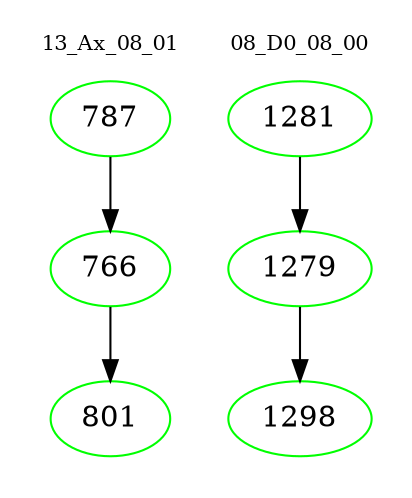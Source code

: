 digraph{
subgraph cluster_0 {
color = white
label = "13_Ax_08_01";
fontsize=10;
T0_787 [label="787", color="green"]
T0_787 -> T0_766 [color="black"]
T0_766 [label="766", color="green"]
T0_766 -> T0_801 [color="black"]
T0_801 [label="801", color="green"]
}
subgraph cluster_1 {
color = white
label = "08_D0_08_00";
fontsize=10;
T1_1281 [label="1281", color="green"]
T1_1281 -> T1_1279 [color="black"]
T1_1279 [label="1279", color="green"]
T1_1279 -> T1_1298 [color="black"]
T1_1298 [label="1298", color="green"]
}
}
